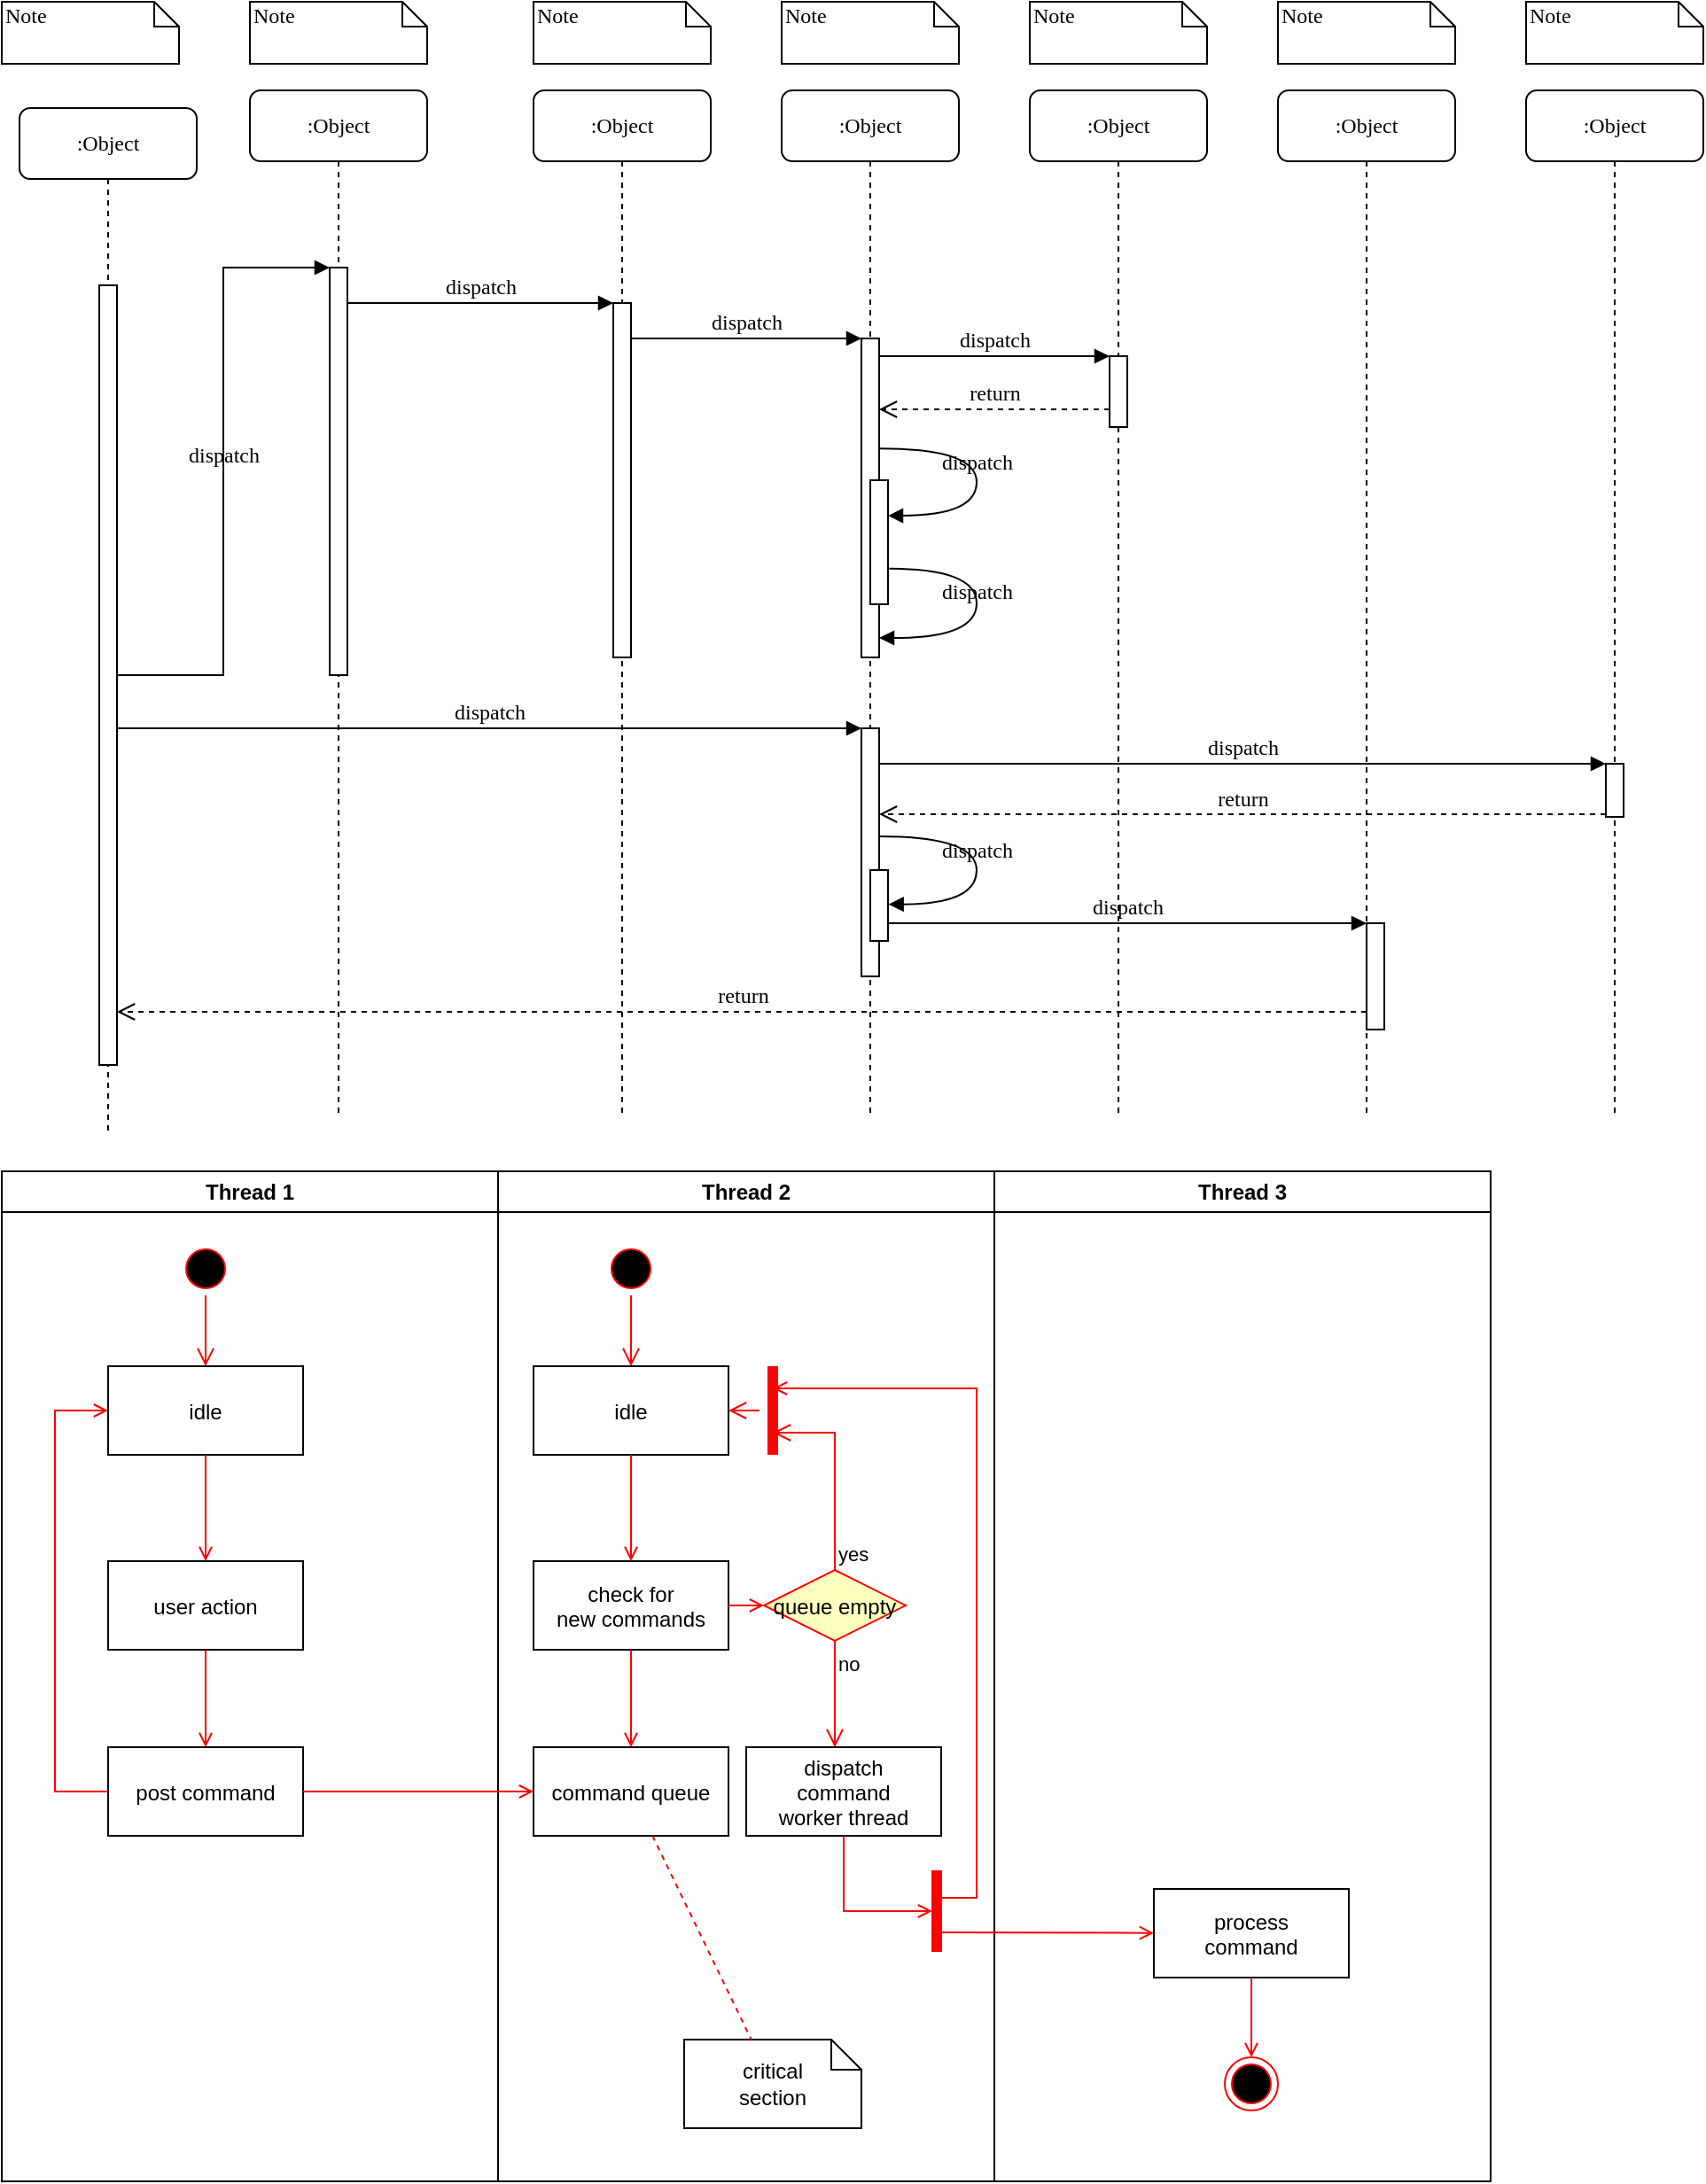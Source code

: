 <mxfile version="27.1.6">
  <diagram name="Page-1" id="SACBxesD4o3cJSUfkJP_">
    <mxGraphModel dx="864" dy="482" grid="1" gridSize="10" guides="1" tooltips="1" connect="1" arrows="1" fold="1" page="1" pageScale="1" pageWidth="850" pageHeight="1100" math="0" shadow="0">
      <root>
        <mxCell id="0" />
        <mxCell id="1" parent="0" />
        <mxCell id="ItQG6kN81yulGajI3oMc-2" value=":Object" style="shape=umlLifeline;perimeter=lifelinePerimeter;whiteSpace=wrap;html=1;container=1;collapsible=0;recursiveResize=0;outlineConnect=0;rounded=1;shadow=0;comic=0;labelBackgroundColor=none;strokeWidth=1;fontFamily=Verdana;fontSize=12;align=center;" vertex="1" parent="1">
          <mxGeometry x="160" y="70" width="100" height="580" as="geometry" />
        </mxCell>
        <mxCell id="ItQG6kN81yulGajI3oMc-3" value="" style="html=1;points=[];perimeter=orthogonalPerimeter;rounded=0;shadow=0;comic=0;labelBackgroundColor=none;strokeWidth=1;fontFamily=Verdana;fontSize=12;align=center;" vertex="1" parent="ItQG6kN81yulGajI3oMc-2">
          <mxGeometry x="45" y="100" width="10" height="230" as="geometry" />
        </mxCell>
        <mxCell id="ItQG6kN81yulGajI3oMc-4" value=":Object" style="shape=umlLifeline;perimeter=lifelinePerimeter;whiteSpace=wrap;html=1;container=1;collapsible=0;recursiveResize=0;outlineConnect=0;rounded=1;shadow=0;comic=0;labelBackgroundColor=none;strokeWidth=1;fontFamily=Verdana;fontSize=12;align=center;" vertex="1" parent="1">
          <mxGeometry x="320" y="70" width="100" height="580" as="geometry" />
        </mxCell>
        <mxCell id="ItQG6kN81yulGajI3oMc-5" value="" style="html=1;points=[];perimeter=orthogonalPerimeter;rounded=0;shadow=0;comic=0;labelBackgroundColor=none;strokeWidth=1;fontFamily=Verdana;fontSize=12;align=center;" vertex="1" parent="ItQG6kN81yulGajI3oMc-4">
          <mxGeometry x="45" y="120" width="10" height="200" as="geometry" />
        </mxCell>
        <mxCell id="ItQG6kN81yulGajI3oMc-6" value=":Object" style="shape=umlLifeline;perimeter=lifelinePerimeter;whiteSpace=wrap;html=1;container=1;collapsible=0;recursiveResize=0;outlineConnect=0;rounded=1;shadow=0;comic=0;labelBackgroundColor=none;strokeWidth=1;fontFamily=Verdana;fontSize=12;align=center;" vertex="1" parent="1">
          <mxGeometry x="460" y="70" width="100" height="580" as="geometry" />
        </mxCell>
        <mxCell id="ItQG6kN81yulGajI3oMc-7" value=":Object" style="shape=umlLifeline;perimeter=lifelinePerimeter;whiteSpace=wrap;html=1;container=1;collapsible=0;recursiveResize=0;outlineConnect=0;rounded=1;shadow=0;comic=0;labelBackgroundColor=none;strokeWidth=1;fontFamily=Verdana;fontSize=12;align=center;" vertex="1" parent="1">
          <mxGeometry x="600" y="70" width="100" height="580" as="geometry" />
        </mxCell>
        <mxCell id="ItQG6kN81yulGajI3oMc-8" value=":Object" style="shape=umlLifeline;perimeter=lifelinePerimeter;whiteSpace=wrap;html=1;container=1;collapsible=0;recursiveResize=0;outlineConnect=0;rounded=1;shadow=0;comic=0;labelBackgroundColor=none;strokeWidth=1;fontFamily=Verdana;fontSize=12;align=center;" vertex="1" parent="1">
          <mxGeometry x="740" y="70" width="100" height="580" as="geometry" />
        </mxCell>
        <mxCell id="ItQG6kN81yulGajI3oMc-9" value=":Object" style="shape=umlLifeline;perimeter=lifelinePerimeter;whiteSpace=wrap;html=1;container=1;collapsible=0;recursiveResize=0;outlineConnect=0;rounded=1;shadow=0;comic=0;labelBackgroundColor=none;strokeWidth=1;fontFamily=Verdana;fontSize=12;align=center;" vertex="1" parent="1">
          <mxGeometry x="880" y="70" width="100" height="580" as="geometry" />
        </mxCell>
        <mxCell id="ItQG6kN81yulGajI3oMc-10" value=":Object" style="shape=umlLifeline;perimeter=lifelinePerimeter;whiteSpace=wrap;html=1;container=1;collapsible=0;recursiveResize=0;outlineConnect=0;rounded=1;shadow=0;comic=0;labelBackgroundColor=none;strokeWidth=1;fontFamily=Verdana;fontSize=12;align=center;" vertex="1" parent="1">
          <mxGeometry x="30" y="80" width="100" height="580" as="geometry" />
        </mxCell>
        <mxCell id="ItQG6kN81yulGajI3oMc-11" value="" style="html=1;points=[];perimeter=orthogonalPerimeter;rounded=0;shadow=0;comic=0;labelBackgroundColor=none;strokeWidth=1;fontFamily=Verdana;fontSize=12;align=center;" vertex="1" parent="ItQG6kN81yulGajI3oMc-10">
          <mxGeometry x="45" y="100" width="10" height="440" as="geometry" />
        </mxCell>
        <mxCell id="ItQG6kN81yulGajI3oMc-12" value="" style="html=1;points=[];perimeter=orthogonalPerimeter;rounded=0;shadow=0;comic=0;labelBackgroundColor=none;strokeWidth=1;fontFamily=Verdana;fontSize=12;align=center;" vertex="1" parent="1">
          <mxGeometry x="505" y="210" width="10" height="180" as="geometry" />
        </mxCell>
        <mxCell id="ItQG6kN81yulGajI3oMc-13" value="dispatch" style="html=1;verticalAlign=bottom;endArrow=block;labelBackgroundColor=none;fontFamily=Verdana;fontSize=12;edgeStyle=elbowEdgeStyle;elbow=vertical;rounded=0;" edge="1" parent="1" source="ItQG6kN81yulGajI3oMc-5" target="ItQG6kN81yulGajI3oMc-12">
          <mxGeometry relative="1" as="geometry">
            <mxPoint x="430" y="210" as="sourcePoint" />
            <Array as="points">
              <mxPoint x="380" y="210" />
            </Array>
          </mxGeometry>
        </mxCell>
        <mxCell id="ItQG6kN81yulGajI3oMc-14" value="" style="html=1;points=[];perimeter=orthogonalPerimeter;rounded=0;shadow=0;comic=0;labelBackgroundColor=none;strokeWidth=1;fontFamily=Verdana;fontSize=12;align=center;" vertex="1" parent="1">
          <mxGeometry x="645" y="220" width="10" height="40" as="geometry" />
        </mxCell>
        <mxCell id="ItQG6kN81yulGajI3oMc-15" value="dispatch" style="html=1;verticalAlign=bottom;endArrow=block;entryX=0;entryY=0;labelBackgroundColor=none;fontFamily=Verdana;fontSize=12;edgeStyle=elbowEdgeStyle;elbow=vertical;rounded=0;" edge="1" parent="1" source="ItQG6kN81yulGajI3oMc-12" target="ItQG6kN81yulGajI3oMc-14">
          <mxGeometry relative="1" as="geometry">
            <mxPoint x="570" y="220" as="sourcePoint" />
          </mxGeometry>
        </mxCell>
        <mxCell id="ItQG6kN81yulGajI3oMc-16" value="return" style="html=1;verticalAlign=bottom;endArrow=open;dashed=1;endSize=8;labelBackgroundColor=none;fontFamily=Verdana;fontSize=12;edgeStyle=elbowEdgeStyle;elbow=vertical;rounded=0;" edge="1" parent="1" source="ItQG6kN81yulGajI3oMc-14" target="ItQG6kN81yulGajI3oMc-12">
          <mxGeometry relative="1" as="geometry">
            <mxPoint x="570" y="296" as="targetPoint" />
            <Array as="points">
              <mxPoint x="590" y="250" />
              <mxPoint x="620" y="250" />
            </Array>
          </mxGeometry>
        </mxCell>
        <mxCell id="ItQG6kN81yulGajI3oMc-17" value="" style="html=1;points=[];perimeter=orthogonalPerimeter;rounded=0;shadow=0;comic=0;labelBackgroundColor=none;strokeWidth=1;fontFamily=Verdana;fontSize=12;align=center;" vertex="1" parent="1">
          <mxGeometry x="505" y="430" width="10" height="140" as="geometry" />
        </mxCell>
        <mxCell id="ItQG6kN81yulGajI3oMc-18" value="dispatch" style="html=1;verticalAlign=bottom;endArrow=block;entryX=0;entryY=0;labelBackgroundColor=none;fontFamily=Verdana;fontSize=12;rounded=0;" edge="1" parent="1" source="ItQG6kN81yulGajI3oMc-11" target="ItQG6kN81yulGajI3oMc-17">
          <mxGeometry relative="1" as="geometry">
            <mxPoint x="430" y="410" as="sourcePoint" />
          </mxGeometry>
        </mxCell>
        <mxCell id="ItQG6kN81yulGajI3oMc-19" value="" style="html=1;points=[];perimeter=orthogonalPerimeter;rounded=0;shadow=0;comic=0;labelBackgroundColor=none;strokeColor=#000000;strokeWidth=1;fillColor=#FFFFFF;fontFamily=Verdana;fontSize=12;fontColor=#000000;align=center;" vertex="1" parent="1">
          <mxGeometry x="925" y="450" width="10" height="30" as="geometry" />
        </mxCell>
        <mxCell id="ItQG6kN81yulGajI3oMc-20" value="dispatch" style="html=1;verticalAlign=bottom;endArrow=block;entryX=0;entryY=0;labelBackgroundColor=none;fontFamily=Verdana;fontSize=12;rounded=0;" edge="1" parent="1" source="ItQG6kN81yulGajI3oMc-17" target="ItQG6kN81yulGajI3oMc-19">
          <mxGeometry relative="1" as="geometry">
            <mxPoint x="850" y="330" as="sourcePoint" />
          </mxGeometry>
        </mxCell>
        <mxCell id="ItQG6kN81yulGajI3oMc-21" value="return" style="html=1;verticalAlign=bottom;endArrow=open;dashed=1;endSize=8;exitX=0;exitY=0.95;labelBackgroundColor=none;fontFamily=Verdana;fontSize=12;rounded=0;" edge="1" parent="1" source="ItQG6kN81yulGajI3oMc-19" target="ItQG6kN81yulGajI3oMc-17">
          <mxGeometry relative="1" as="geometry">
            <mxPoint x="850" y="406" as="targetPoint" />
          </mxGeometry>
        </mxCell>
        <mxCell id="ItQG6kN81yulGajI3oMc-22" value="" style="html=1;points=[];perimeter=orthogonalPerimeter;rounded=0;shadow=0;comic=0;labelBackgroundColor=none;strokeWidth=1;fontFamily=Verdana;fontSize=12;align=center;" vertex="1" parent="1">
          <mxGeometry x="790" y="540" width="10" height="60" as="geometry" />
        </mxCell>
        <mxCell id="ItQG6kN81yulGajI3oMc-23" value="dispatch" style="html=1;verticalAlign=bottom;endArrow=block;entryX=0;entryY=0;labelBackgroundColor=none;fontFamily=Verdana;fontSize=12;edgeStyle=elbowEdgeStyle;elbow=vertical;rounded=0;" edge="1" parent="1" source="ItQG6kN81yulGajI3oMc-30" target="ItQG6kN81yulGajI3oMc-22">
          <mxGeometry relative="1" as="geometry">
            <mxPoint x="720" y="540" as="sourcePoint" />
          </mxGeometry>
        </mxCell>
        <mxCell id="ItQG6kN81yulGajI3oMc-24" value="return" style="html=1;verticalAlign=bottom;endArrow=open;dashed=1;endSize=8;labelBackgroundColor=none;fontFamily=Verdana;fontSize=12;edgeStyle=elbowEdgeStyle;elbow=vertical;rounded=0;" edge="1" parent="1" source="ItQG6kN81yulGajI3oMc-22" target="ItQG6kN81yulGajI3oMc-11">
          <mxGeometry relative="1" as="geometry">
            <mxPoint x="720" y="616" as="targetPoint" />
            <Array as="points">
              <mxPoint x="490" y="590" />
            </Array>
          </mxGeometry>
        </mxCell>
        <mxCell id="ItQG6kN81yulGajI3oMc-25" value="dispatch" style="html=1;verticalAlign=bottom;endArrow=block;entryX=0;entryY=0;labelBackgroundColor=none;fontFamily=Verdana;fontSize=12;edgeStyle=elbowEdgeStyle;elbow=horizontal;rounded=0;" edge="1" parent="1" source="ItQG6kN81yulGajI3oMc-11" target="ItQG6kN81yulGajI3oMc-3">
          <mxGeometry relative="1" as="geometry">
            <mxPoint x="140" y="180" as="sourcePoint" />
          </mxGeometry>
        </mxCell>
        <mxCell id="ItQG6kN81yulGajI3oMc-26" value="dispatch" style="html=1;verticalAlign=bottom;endArrow=block;entryX=0;entryY=0;labelBackgroundColor=none;fontFamily=Verdana;fontSize=12;edgeStyle=elbowEdgeStyle;elbow=vertical;rounded=0;" edge="1" parent="1" source="ItQG6kN81yulGajI3oMc-3" target="ItQG6kN81yulGajI3oMc-5">
          <mxGeometry relative="1" as="geometry">
            <mxPoint x="290" y="190" as="sourcePoint" />
          </mxGeometry>
        </mxCell>
        <mxCell id="ItQG6kN81yulGajI3oMc-27" value="" style="html=1;points=[];perimeter=orthogonalPerimeter;rounded=0;shadow=0;comic=0;labelBackgroundColor=none;strokeWidth=1;fontFamily=Verdana;fontSize=12;align=center;" vertex="1" parent="1">
          <mxGeometry x="510" y="290" width="10" height="70" as="geometry" />
        </mxCell>
        <mxCell id="ItQG6kN81yulGajI3oMc-28" value="dispatch" style="html=1;verticalAlign=bottom;endArrow=block;labelBackgroundColor=none;fontFamily=Verdana;fontSize=12;elbow=vertical;edgeStyle=orthogonalEdgeStyle;curved=1;entryX=1;entryY=0.286;entryPerimeter=0;exitX=1.038;exitY=0.345;exitPerimeter=0;rounded=0;" edge="1" parent="1" source="ItQG6kN81yulGajI3oMc-12" target="ItQG6kN81yulGajI3oMc-27">
          <mxGeometry relative="1" as="geometry">
            <mxPoint x="385" y="220" as="sourcePoint" />
            <mxPoint x="515" y="220" as="targetPoint" />
            <Array as="points">
              <mxPoint x="570" y="272" />
              <mxPoint x="570" y="310" />
            </Array>
          </mxGeometry>
        </mxCell>
        <mxCell id="ItQG6kN81yulGajI3oMc-29" value="dispatch" style="html=1;verticalAlign=bottom;endArrow=block;labelBackgroundColor=none;fontFamily=Verdana;fontSize=12;elbow=vertical;edgeStyle=orthogonalEdgeStyle;curved=1;exitX=1.066;exitY=0.713;exitPerimeter=0;rounded=0;" edge="1" parent="1" source="ItQG6kN81yulGajI3oMc-27">
          <mxGeometry relative="1" as="geometry">
            <mxPoint x="530.333" y="340" as="sourcePoint" />
            <mxPoint x="515" y="379" as="targetPoint" />
            <Array as="points">
              <mxPoint x="570" y="340" />
              <mxPoint x="570" y="379" />
            </Array>
          </mxGeometry>
        </mxCell>
        <mxCell id="ItQG6kN81yulGajI3oMc-30" value="" style="html=1;points=[];perimeter=orthogonalPerimeter;rounded=0;shadow=0;comic=0;labelBackgroundColor=none;strokeWidth=1;fontFamily=Verdana;fontSize=12;align=center;" vertex="1" parent="1">
          <mxGeometry x="510" y="510" width="10" height="40" as="geometry" />
        </mxCell>
        <mxCell id="ItQG6kN81yulGajI3oMc-31" value="dispatch" style="html=1;verticalAlign=bottom;endArrow=block;labelBackgroundColor=none;fontFamily=Verdana;fontSize=12;elbow=vertical;edgeStyle=orthogonalEdgeStyle;curved=1;entryX=1;entryY=0.286;entryPerimeter=0;exitX=1.038;exitY=0.345;exitPerimeter=0;rounded=0;" edge="1" parent="1">
          <mxGeometry relative="1" as="geometry">
            <mxPoint x="515.333" y="491" as="sourcePoint" />
            <mxPoint x="520.333" y="529.333" as="targetPoint" />
            <Array as="points">
              <mxPoint x="570" y="491" />
              <mxPoint x="570" y="529" />
            </Array>
          </mxGeometry>
        </mxCell>
        <mxCell id="ItQG6kN81yulGajI3oMc-32" value="Note" style="shape=note;whiteSpace=wrap;html=1;size=14;verticalAlign=top;align=left;spacingTop=-6;rounded=0;shadow=0;comic=0;labelBackgroundColor=none;strokeWidth=1;fontFamily=Verdana;fontSize=12" vertex="1" parent="1">
          <mxGeometry x="20" y="20" width="100" height="35" as="geometry" />
        </mxCell>
        <mxCell id="ItQG6kN81yulGajI3oMc-33" value="Note" style="shape=note;whiteSpace=wrap;html=1;size=14;verticalAlign=top;align=left;spacingTop=-6;rounded=0;shadow=0;comic=0;labelBackgroundColor=none;strokeWidth=1;fontFamily=Verdana;fontSize=12" vertex="1" parent="1">
          <mxGeometry x="160" y="20" width="100" height="35" as="geometry" />
        </mxCell>
        <mxCell id="ItQG6kN81yulGajI3oMc-34" value="Note" style="shape=note;whiteSpace=wrap;html=1;size=14;verticalAlign=top;align=left;spacingTop=-6;rounded=0;shadow=0;comic=0;labelBackgroundColor=none;strokeWidth=1;fontFamily=Verdana;fontSize=12" vertex="1" parent="1">
          <mxGeometry x="320" y="20" width="100" height="35" as="geometry" />
        </mxCell>
        <mxCell id="ItQG6kN81yulGajI3oMc-35" value="Note" style="shape=note;whiteSpace=wrap;html=1;size=14;verticalAlign=top;align=left;spacingTop=-6;rounded=0;shadow=0;comic=0;labelBackgroundColor=none;strokeWidth=1;fontFamily=Verdana;fontSize=12" vertex="1" parent="1">
          <mxGeometry x="460" y="20" width="100" height="35" as="geometry" />
        </mxCell>
        <mxCell id="ItQG6kN81yulGajI3oMc-36" value="Note" style="shape=note;whiteSpace=wrap;html=1;size=14;verticalAlign=top;align=left;spacingTop=-6;rounded=0;shadow=0;comic=0;labelBackgroundColor=none;strokeWidth=1;fontFamily=Verdana;fontSize=12" vertex="1" parent="1">
          <mxGeometry x="600" y="20" width="100" height="35" as="geometry" />
        </mxCell>
        <mxCell id="ItQG6kN81yulGajI3oMc-37" value="Note" style="shape=note;whiteSpace=wrap;html=1;size=14;verticalAlign=top;align=left;spacingTop=-6;rounded=0;shadow=0;comic=0;labelBackgroundColor=none;strokeWidth=1;fontFamily=Verdana;fontSize=12" vertex="1" parent="1">
          <mxGeometry x="740" y="20" width="100" height="35" as="geometry" />
        </mxCell>
        <mxCell id="ItQG6kN81yulGajI3oMc-38" value="Note" style="shape=note;whiteSpace=wrap;html=1;size=14;verticalAlign=top;align=left;spacingTop=-6;rounded=0;shadow=0;comic=0;labelBackgroundColor=none;strokeWidth=1;fontFamily=Verdana;fontSize=12" vertex="1" parent="1">
          <mxGeometry x="880" y="20" width="100" height="35" as="geometry" />
        </mxCell>
        <mxCell id="ItQG6kN81yulGajI3oMc-39" value="Thread 1" style="swimlane;whiteSpace=wrap" vertex="1" parent="1">
          <mxGeometry x="20" y="680" width="280" height="570" as="geometry" />
        </mxCell>
        <mxCell id="ItQG6kN81yulGajI3oMc-40" value="" style="ellipse;shape=startState;fillColor=#000000;strokeColor=#ff0000;" vertex="1" parent="ItQG6kN81yulGajI3oMc-39">
          <mxGeometry x="100" y="40" width="30" height="30" as="geometry" />
        </mxCell>
        <mxCell id="ItQG6kN81yulGajI3oMc-41" value="" style="edgeStyle=elbowEdgeStyle;elbow=horizontal;verticalAlign=bottom;endArrow=open;endSize=8;strokeColor=#FF0000;endFill=1;rounded=0" edge="1" parent="ItQG6kN81yulGajI3oMc-39" source="ItQG6kN81yulGajI3oMc-40" target="ItQG6kN81yulGajI3oMc-42">
          <mxGeometry x="100" y="40" as="geometry">
            <mxPoint x="115" y="110" as="targetPoint" />
          </mxGeometry>
        </mxCell>
        <mxCell id="ItQG6kN81yulGajI3oMc-42" value="idle" style="" vertex="1" parent="ItQG6kN81yulGajI3oMc-39">
          <mxGeometry x="60" y="110" width="110" height="50" as="geometry" />
        </mxCell>
        <mxCell id="ItQG6kN81yulGajI3oMc-43" value="user action" style="" vertex="1" parent="ItQG6kN81yulGajI3oMc-39">
          <mxGeometry x="60" y="220" width="110" height="50" as="geometry" />
        </mxCell>
        <mxCell id="ItQG6kN81yulGajI3oMc-44" value="" style="endArrow=open;strokeColor=#FF0000;endFill=1;rounded=0" edge="1" parent="ItQG6kN81yulGajI3oMc-39" source="ItQG6kN81yulGajI3oMc-42" target="ItQG6kN81yulGajI3oMc-43">
          <mxGeometry relative="1" as="geometry" />
        </mxCell>
        <mxCell id="ItQG6kN81yulGajI3oMc-45" value="post command" style="" vertex="1" parent="ItQG6kN81yulGajI3oMc-39">
          <mxGeometry x="60" y="325" width="110" height="50" as="geometry" />
        </mxCell>
        <mxCell id="ItQG6kN81yulGajI3oMc-46" value="" style="endArrow=open;strokeColor=#FF0000;endFill=1;rounded=0" edge="1" parent="ItQG6kN81yulGajI3oMc-39" source="ItQG6kN81yulGajI3oMc-43" target="ItQG6kN81yulGajI3oMc-45">
          <mxGeometry relative="1" as="geometry" />
        </mxCell>
        <mxCell id="ItQG6kN81yulGajI3oMc-47" value="" style="edgeStyle=elbowEdgeStyle;elbow=horizontal;strokeColor=#FF0000;endArrow=open;endFill=1;rounded=0" edge="1" parent="ItQG6kN81yulGajI3oMc-39" source="ItQG6kN81yulGajI3oMc-45" target="ItQG6kN81yulGajI3oMc-42">
          <mxGeometry width="100" height="100" relative="1" as="geometry">
            <mxPoint x="160" y="290" as="sourcePoint" />
            <mxPoint x="260" y="190" as="targetPoint" />
            <Array as="points">
              <mxPoint x="30" y="250" />
            </Array>
          </mxGeometry>
        </mxCell>
        <mxCell id="ItQG6kN81yulGajI3oMc-48" value="Thread 2" style="swimlane;whiteSpace=wrap" vertex="1" parent="1">
          <mxGeometry x="300" y="680" width="280" height="570" as="geometry" />
        </mxCell>
        <mxCell id="ItQG6kN81yulGajI3oMc-49" value="" style="ellipse;shape=startState;fillColor=#000000;strokeColor=#ff0000;" vertex="1" parent="ItQG6kN81yulGajI3oMc-48">
          <mxGeometry x="60" y="40" width="30" height="30" as="geometry" />
        </mxCell>
        <mxCell id="ItQG6kN81yulGajI3oMc-50" value="" style="edgeStyle=elbowEdgeStyle;elbow=horizontal;verticalAlign=bottom;endArrow=open;endSize=8;strokeColor=#FF0000;endFill=1;rounded=0" edge="1" parent="ItQG6kN81yulGajI3oMc-48" source="ItQG6kN81yulGajI3oMc-49" target="ItQG6kN81yulGajI3oMc-51">
          <mxGeometry x="40" y="20" as="geometry">
            <mxPoint x="55" y="90" as="targetPoint" />
          </mxGeometry>
        </mxCell>
        <mxCell id="ItQG6kN81yulGajI3oMc-51" value="idle" style="" vertex="1" parent="ItQG6kN81yulGajI3oMc-48">
          <mxGeometry x="20" y="110" width="110" height="50" as="geometry" />
        </mxCell>
        <mxCell id="ItQG6kN81yulGajI3oMc-52" value="check for &#xa;new commands" style="" vertex="1" parent="ItQG6kN81yulGajI3oMc-48">
          <mxGeometry x="20" y="220" width="110" height="50" as="geometry" />
        </mxCell>
        <mxCell id="ItQG6kN81yulGajI3oMc-53" value="" style="endArrow=open;strokeColor=#FF0000;endFill=1;rounded=0" edge="1" parent="ItQG6kN81yulGajI3oMc-48" source="ItQG6kN81yulGajI3oMc-51" target="ItQG6kN81yulGajI3oMc-52">
          <mxGeometry relative="1" as="geometry" />
        </mxCell>
        <mxCell id="ItQG6kN81yulGajI3oMc-54" value="command queue" style="" vertex="1" parent="ItQG6kN81yulGajI3oMc-48">
          <mxGeometry x="20" y="325" width="110" height="50" as="geometry" />
        </mxCell>
        <mxCell id="ItQG6kN81yulGajI3oMc-55" value="" style="endArrow=open;strokeColor=#FF0000;endFill=1;rounded=0" edge="1" parent="ItQG6kN81yulGajI3oMc-48" source="ItQG6kN81yulGajI3oMc-52" target="ItQG6kN81yulGajI3oMc-54">
          <mxGeometry relative="1" as="geometry" />
        </mxCell>
        <mxCell id="ItQG6kN81yulGajI3oMc-56" value="queue empty" style="rhombus;fillColor=#ffffc0;strokeColor=#ff0000;" vertex="1" parent="ItQG6kN81yulGajI3oMc-48">
          <mxGeometry x="150" y="225" width="80" height="40" as="geometry" />
        </mxCell>
        <mxCell id="ItQG6kN81yulGajI3oMc-57" value="yes" style="edgeStyle=elbowEdgeStyle;elbow=horizontal;align=left;verticalAlign=bottom;endArrow=open;endSize=8;strokeColor=#FF0000;exitX=0.5;exitY=0;endFill=1;rounded=0;entryX=0.75;entryY=0.5;entryPerimeter=0" edge="1" parent="ItQG6kN81yulGajI3oMc-48" source="ItQG6kN81yulGajI3oMc-56" target="ItQG6kN81yulGajI3oMc-60">
          <mxGeometry x="-1" relative="1" as="geometry">
            <mxPoint x="160" y="150" as="targetPoint" />
            <Array as="points">
              <mxPoint x="190" y="180" />
            </Array>
          </mxGeometry>
        </mxCell>
        <mxCell id="ItQG6kN81yulGajI3oMc-58" value="no" style="edgeStyle=elbowEdgeStyle;elbow=horizontal;align=left;verticalAlign=top;endArrow=open;endSize=8;strokeColor=#FF0000;endFill=1;rounded=0" edge="1" parent="ItQG6kN81yulGajI3oMc-48" source="ItQG6kN81yulGajI3oMc-56" target="ItQG6kN81yulGajI3oMc-62">
          <mxGeometry x="-1" relative="1" as="geometry">
            <mxPoint x="190" y="305" as="targetPoint" />
          </mxGeometry>
        </mxCell>
        <mxCell id="ItQG6kN81yulGajI3oMc-59" value="" style="endArrow=open;strokeColor=#FF0000;endFill=1;rounded=0" edge="1" parent="ItQG6kN81yulGajI3oMc-48" source="ItQG6kN81yulGajI3oMc-52" target="ItQG6kN81yulGajI3oMc-56">
          <mxGeometry relative="1" as="geometry" />
        </mxCell>
        <mxCell id="ItQG6kN81yulGajI3oMc-60" value="" style="shape=line;strokeWidth=6;strokeColor=#ff0000;rotation=90" vertex="1" parent="ItQG6kN81yulGajI3oMc-48">
          <mxGeometry x="130" y="127.5" width="50" height="15" as="geometry" />
        </mxCell>
        <mxCell id="ItQG6kN81yulGajI3oMc-61" value="" style="edgeStyle=elbowEdgeStyle;elbow=horizontal;verticalAlign=bottom;endArrow=open;endSize=8;strokeColor=#FF0000;endFill=1;rounded=0" edge="1" parent="ItQG6kN81yulGajI3oMc-48" source="ItQG6kN81yulGajI3oMc-60" target="ItQG6kN81yulGajI3oMc-51">
          <mxGeometry x="130" y="90" as="geometry">
            <mxPoint x="230" y="140" as="targetPoint" />
          </mxGeometry>
        </mxCell>
        <mxCell id="ItQG6kN81yulGajI3oMc-62" value="dispatch&#xa;command&#xa;worker thread" style="" vertex="1" parent="ItQG6kN81yulGajI3oMc-48">
          <mxGeometry x="140" y="325" width="110" height="50" as="geometry" />
        </mxCell>
        <mxCell id="ItQG6kN81yulGajI3oMc-63" value="critical&#xa;section" style="shape=note;whiteSpace=wrap;size=17" vertex="1" parent="ItQG6kN81yulGajI3oMc-48">
          <mxGeometry x="105" y="490" width="100" height="50" as="geometry" />
        </mxCell>
        <mxCell id="ItQG6kN81yulGajI3oMc-64" value="" style="endArrow=none;strokeColor=#FF0000;endFill=0;rounded=0;dashed=1" edge="1" parent="ItQG6kN81yulGajI3oMc-48" source="ItQG6kN81yulGajI3oMc-54" target="ItQG6kN81yulGajI3oMc-63">
          <mxGeometry relative="1" as="geometry" />
        </mxCell>
        <mxCell id="ItQG6kN81yulGajI3oMc-65" value="" style="whiteSpace=wrap;strokeColor=#FF0000;fillColor=#FF0000" vertex="1" parent="ItQG6kN81yulGajI3oMc-48">
          <mxGeometry x="245" y="395" width="5" height="45" as="geometry" />
        </mxCell>
        <mxCell id="ItQG6kN81yulGajI3oMc-66" value="" style="edgeStyle=elbowEdgeStyle;elbow=horizontal;entryX=0;entryY=0.5;strokeColor=#FF0000;endArrow=open;endFill=1;rounded=0" edge="1" parent="ItQG6kN81yulGajI3oMc-48" source="ItQG6kN81yulGajI3oMc-62" target="ItQG6kN81yulGajI3oMc-65">
          <mxGeometry width="100" height="100" relative="1" as="geometry">
            <mxPoint x="60" y="480" as="sourcePoint" />
            <mxPoint x="160" y="380" as="targetPoint" />
            <Array as="points">
              <mxPoint x="195" y="400" />
            </Array>
          </mxGeometry>
        </mxCell>
        <mxCell id="ItQG6kN81yulGajI3oMc-67" value="Thread 3" style="swimlane;whiteSpace=wrap" vertex="1" parent="1">
          <mxGeometry x="580" y="680" width="280" height="570" as="geometry" />
        </mxCell>
        <mxCell id="ItQG6kN81yulGajI3oMc-68" value="process&#xa;command" style="" vertex="1" parent="ItQG6kN81yulGajI3oMc-67">
          <mxGeometry x="90" y="405" width="110" height="50" as="geometry" />
        </mxCell>
        <mxCell id="ItQG6kN81yulGajI3oMc-69" value="" style="edgeStyle=elbowEdgeStyle;elbow=horizontal;strokeColor=#FF0000;endArrow=open;endFill=1;rounded=0;entryX=0.25;entryY=0.5;entryPerimeter=0" edge="1" parent="ItQG6kN81yulGajI3oMc-67" target="ItQG6kN81yulGajI3oMc-60">
          <mxGeometry width="100" height="100" relative="1" as="geometry">
            <mxPoint x="-30" y="410" as="sourcePoint" />
            <mxPoint x="-120" y="120" as="targetPoint" />
            <Array as="points">
              <mxPoint x="-10" y="135" />
            </Array>
          </mxGeometry>
        </mxCell>
        <mxCell id="ItQG6kN81yulGajI3oMc-70" value="" style="edgeStyle=none;strokeColor=#FF0000;endArrow=open;endFill=1;rounded=0" edge="1" parent="ItQG6kN81yulGajI3oMc-67" target="ItQG6kN81yulGajI3oMc-68">
          <mxGeometry width="100" height="100" relative="1" as="geometry">
            <mxPoint x="-30" y="429.5" as="sourcePoint" />
            <mxPoint x="90" y="429.5" as="targetPoint" />
          </mxGeometry>
        </mxCell>
        <mxCell id="ItQG6kN81yulGajI3oMc-71" value="" style="ellipse;shape=endState;fillColor=#000000;strokeColor=#ff0000" vertex="1" parent="ItQG6kN81yulGajI3oMc-67">
          <mxGeometry x="130" y="500" width="30" height="30" as="geometry" />
        </mxCell>
        <mxCell id="ItQG6kN81yulGajI3oMc-72" value="" style="endArrow=open;strokeColor=#FF0000;endFill=1;rounded=0" edge="1" parent="ItQG6kN81yulGajI3oMc-67" source="ItQG6kN81yulGajI3oMc-68" target="ItQG6kN81yulGajI3oMc-71">
          <mxGeometry relative="1" as="geometry" />
        </mxCell>
        <mxCell id="ItQG6kN81yulGajI3oMc-73" value="" style="endArrow=open;strokeColor=#FF0000;endFill=1;rounded=0" edge="1" parent="1" source="ItQG6kN81yulGajI3oMc-45" target="ItQG6kN81yulGajI3oMc-54">
          <mxGeometry relative="1" as="geometry" />
        </mxCell>
      </root>
    </mxGraphModel>
  </diagram>
</mxfile>
